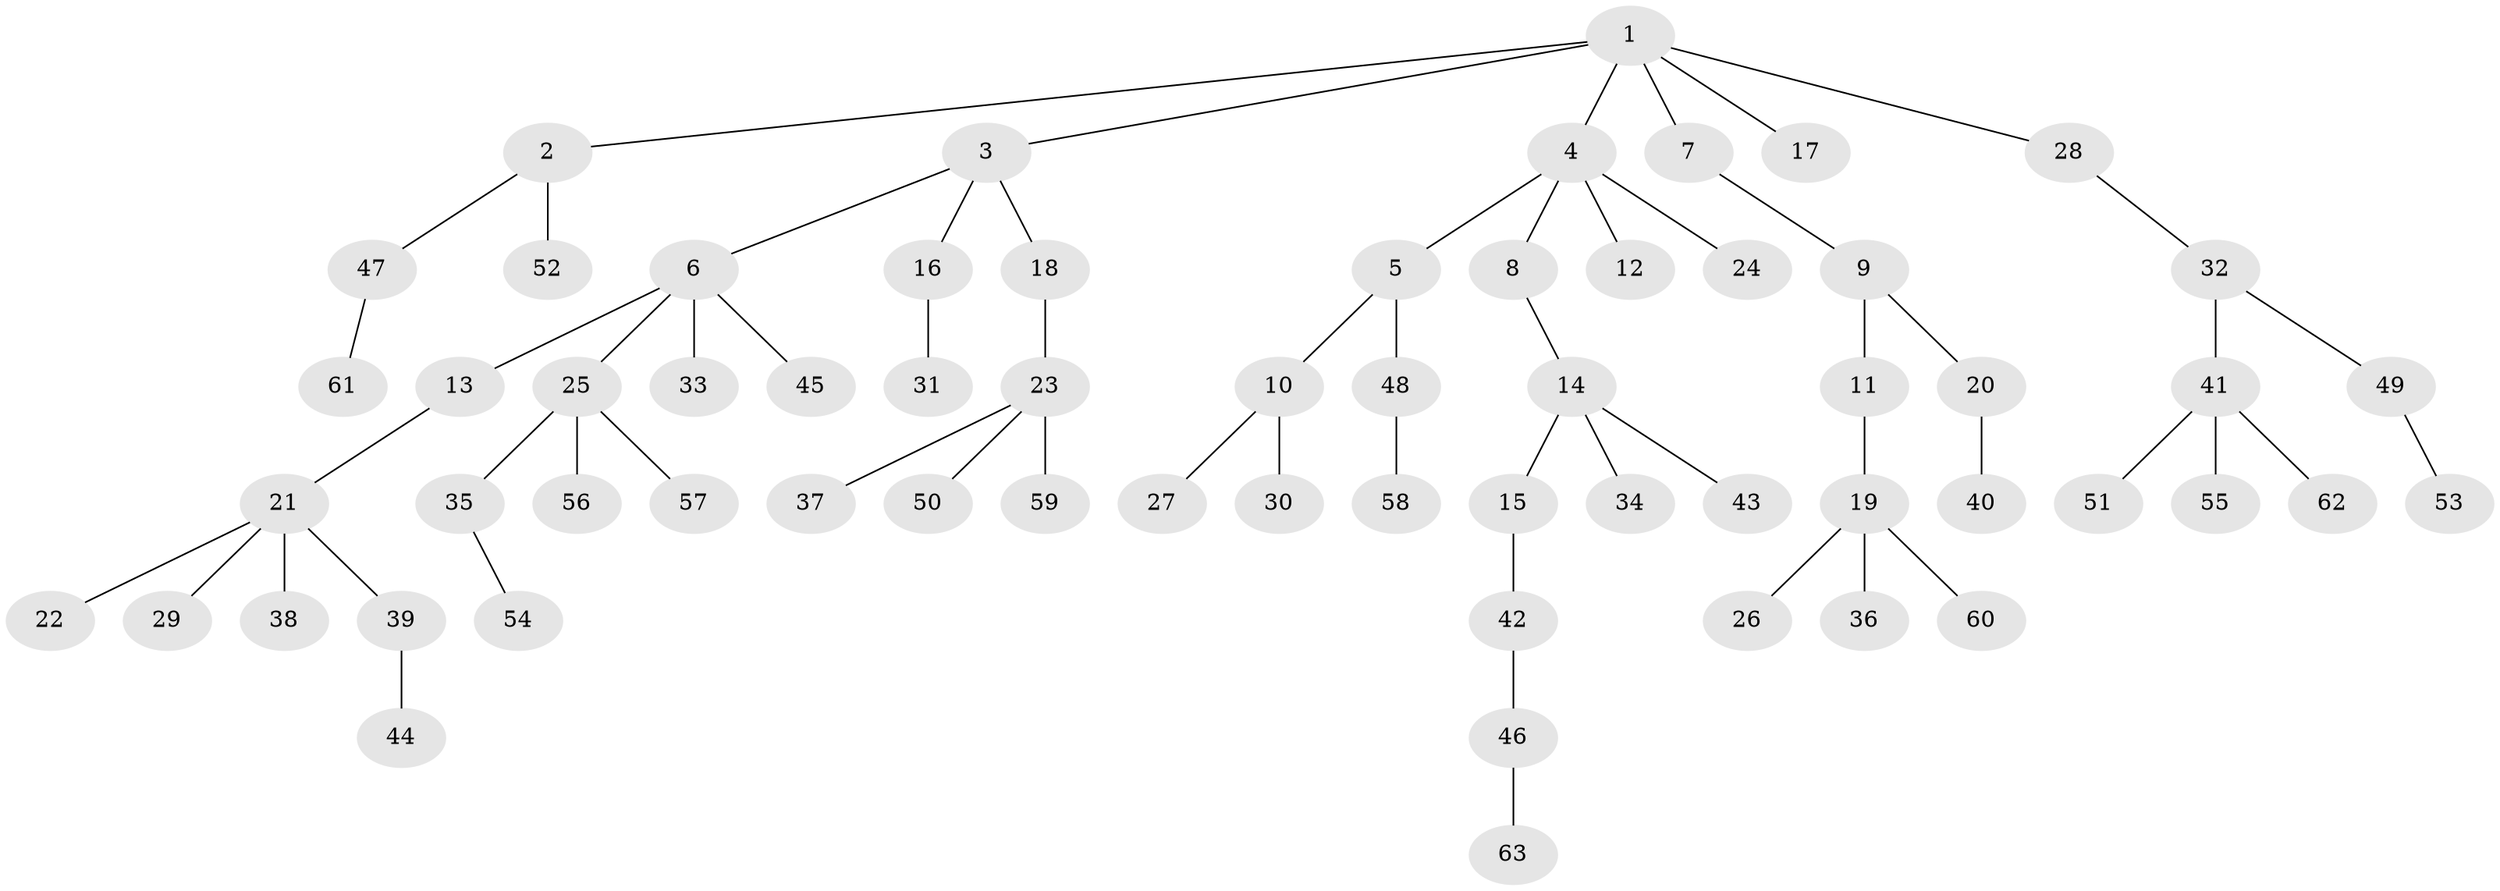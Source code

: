 // Generated by graph-tools (version 1.1) at 2025/53/03/09/25 04:53:06]
// undirected, 63 vertices, 62 edges
graph export_dot {
graph [start="1"]
  node [color=gray90,style=filled];
  1;
  2;
  3;
  4;
  5;
  6;
  7;
  8;
  9;
  10;
  11;
  12;
  13;
  14;
  15;
  16;
  17;
  18;
  19;
  20;
  21;
  22;
  23;
  24;
  25;
  26;
  27;
  28;
  29;
  30;
  31;
  32;
  33;
  34;
  35;
  36;
  37;
  38;
  39;
  40;
  41;
  42;
  43;
  44;
  45;
  46;
  47;
  48;
  49;
  50;
  51;
  52;
  53;
  54;
  55;
  56;
  57;
  58;
  59;
  60;
  61;
  62;
  63;
  1 -- 2;
  1 -- 3;
  1 -- 4;
  1 -- 7;
  1 -- 17;
  1 -- 28;
  2 -- 47;
  2 -- 52;
  3 -- 6;
  3 -- 16;
  3 -- 18;
  4 -- 5;
  4 -- 8;
  4 -- 12;
  4 -- 24;
  5 -- 10;
  5 -- 48;
  6 -- 13;
  6 -- 25;
  6 -- 33;
  6 -- 45;
  7 -- 9;
  8 -- 14;
  9 -- 11;
  9 -- 20;
  10 -- 27;
  10 -- 30;
  11 -- 19;
  13 -- 21;
  14 -- 15;
  14 -- 34;
  14 -- 43;
  15 -- 42;
  16 -- 31;
  18 -- 23;
  19 -- 26;
  19 -- 36;
  19 -- 60;
  20 -- 40;
  21 -- 22;
  21 -- 29;
  21 -- 38;
  21 -- 39;
  23 -- 37;
  23 -- 50;
  23 -- 59;
  25 -- 35;
  25 -- 56;
  25 -- 57;
  28 -- 32;
  32 -- 41;
  32 -- 49;
  35 -- 54;
  39 -- 44;
  41 -- 51;
  41 -- 55;
  41 -- 62;
  42 -- 46;
  46 -- 63;
  47 -- 61;
  48 -- 58;
  49 -- 53;
}
